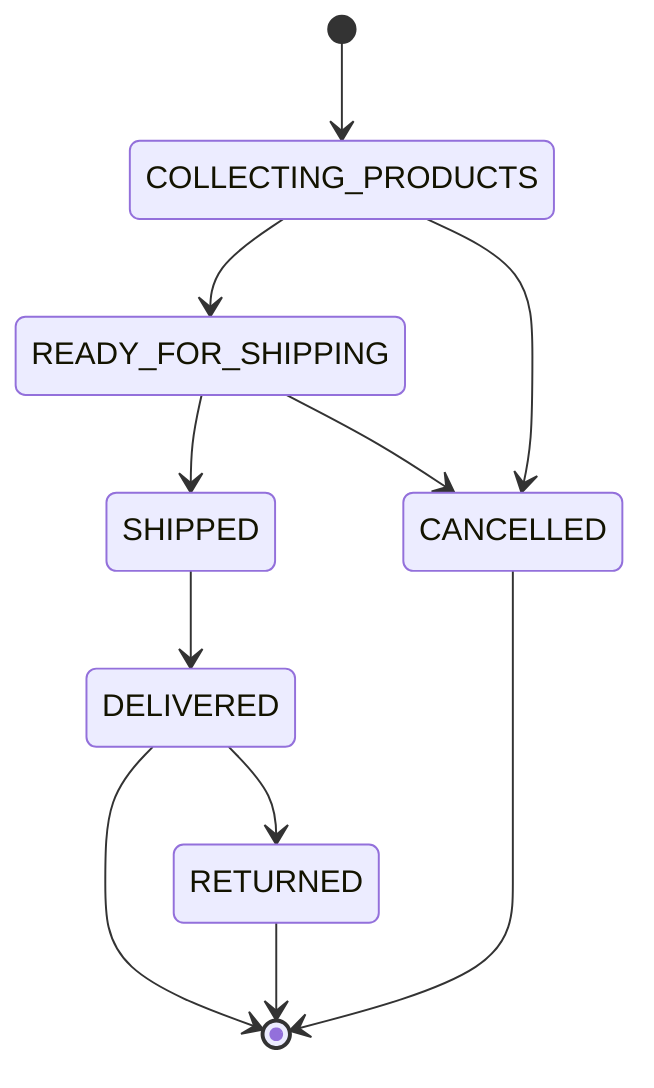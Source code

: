 stateDiagram

    [*] --> COLLECTING_PRODUCTS
    COLLECTING_PRODUCTS --> READY_FOR_SHIPPING
    READY_FOR_SHIPPING --> SHIPPED
    SHIPPED --> DELIVERED
    DELIVERED --> [*]
    DELIVERED --> RETURNED
    RETURNED --> [*]

    COLLECTING_PRODUCTS --> CANCELLED
    READY_FOR_SHIPPING --> CANCELLED
    CANCELLED --> [*]
